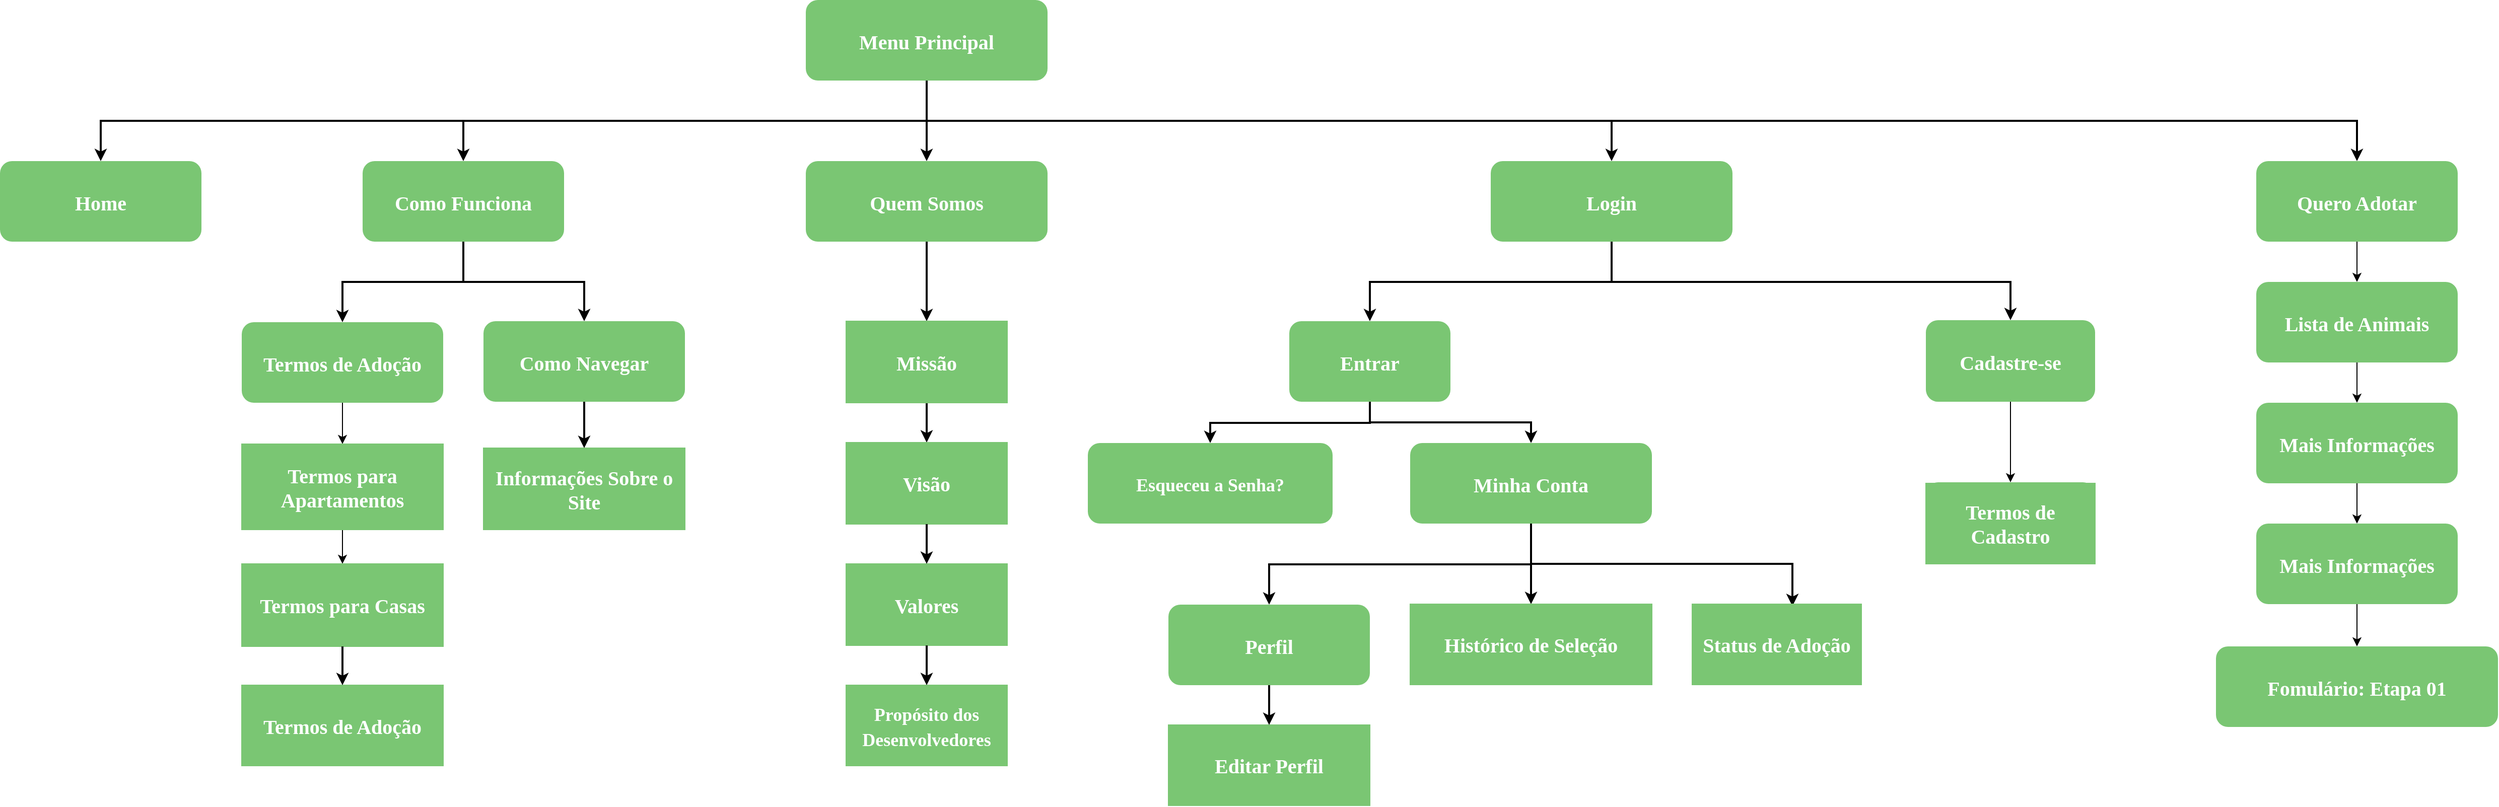 <mxfile version="11.0.5" type="github"><diagram name="Page-1" id="2c0d36ab-eaac-3732-788b-9136903baeff"><mxGraphModel dx="4216.5" dy="1291" grid="1" gridSize="10" guides="1" tooltips="1" connect="1" arrows="1" fold="1" page="1" pageScale="1.5" pageWidth="1169" pageHeight="827" background="#ffffff" math="0" shadow="0"><root><mxCell id="0"/><mxCell id="1" parent="0"/><mxCell id="2" value="Menu Principal" style="rounded=1;fillColor=#7ac673;gradientColor=none;strokeColor=none;fontColor=#FFFFFF;fontStyle=1;fontFamily=Tahoma;fontSize=20;" parent="1" vertex="1"><mxGeometry x="640" y="160" width="240" height="80" as="geometry"/></mxCell><mxCell id="4" value="Quem Somos" style="rounded=1;fillColor=#7AC673;gradientColor=none;strokeColor=none;fontColor=#FFFFFF;fontStyle=1;fontFamily=Tahoma;fontSize=20;" parent="1" vertex="1"><mxGeometry x="640" y="320" width="240" height="80" as="geometry"/></mxCell><mxCell id="9" value="" style="edgeStyle=elbowEdgeStyle;elbow=vertical;strokeWidth=2;rounded=0" parent="1" source="2" target="4" edge="1"><mxGeometry x="337" y="215.5" width="100" height="100" as="geometry"><mxPoint x="337" y="315.5" as="sourcePoint"/><mxPoint x="437" y="215.5" as="targetPoint"/></mxGeometry></mxCell><mxCell id="12" value="Como Funciona" style="rounded=1;fillColor=#7ac673;gradientColor=none;strokeColor=none;fontColor=#FFFFFF;fontStyle=1;fontFamily=Tahoma;fontSize=20;" parent="1" vertex="1"><mxGeometry x="200" y="320" width="200" height="80" as="geometry"/></mxCell><mxCell id="13" value="Home" style="rounded=1;fillColor=#7ac673;gradientColor=none;strokeColor=none;fontColor=#FFFFFF;fontStyle=1;fontFamily=Tahoma;fontSize=20;" parent="1" vertex="1"><mxGeometry x="-160" y="320" width="200" height="80" as="geometry"/></mxCell><mxCell id="59" value="" style="edgeStyle=elbowEdgeStyle;elbow=vertical;strokeWidth=2;rounded=0" parent="1" source="2" target="12" edge="1"><mxGeometry x="347" y="225.5" width="100" height="100" as="geometry"><mxPoint x="862.0" y="275.5" as="sourcePoint"/><mxPoint x="1467.0" y="345.5" as="targetPoint"/></mxGeometry></mxCell><mxCell id="61" value="" style="edgeStyle=elbowEdgeStyle;elbow=vertical;strokeWidth=2;rounded=0" parent="1" source="2" target="13" edge="1"><mxGeometry x="-23" y="135.5" width="100" height="100" as="geometry"><mxPoint x="-23" y="235.5" as="sourcePoint"/><mxPoint x="77" y="135.5" as="targetPoint"/></mxGeometry></mxCell><mxCell id="82" value="" style="edgeStyle=elbowEdgeStyle;elbow=horizontal;strokeWidth=2;rounded=0;exitX=0.5;exitY=1;exitDx=0;exitDy=0;entryX=0.5;entryY=0;entryDx=0;entryDy=0;" parent="1" source="hJdPsmwR41-AihvOPgxB-167" target="hJdPsmwR41-AihvOPgxB-166" edge="1"><mxGeometry x="67" y="375.5" width="100" height="100" as="geometry"><mxPoint x="1120" y="725.5" as="sourcePoint"/><mxPoint x="1120" y="815.5" as="targetPoint"/><Array as="points"><mxPoint x="760" y="580"/></Array></mxGeometry></mxCell><mxCell id="83" value="" style="edgeStyle=elbowEdgeStyle;elbow=horizontal;strokeWidth=2;rounded=0;exitX=0.5;exitY=1;exitDx=0;exitDy=0;entryX=0.5;entryY=0;entryDx=0;entryDy=0;" parent="1" source="4" target="hJdPsmwR41-AihvOPgxB-167" edge="1"><mxGeometry x="103.5" y="135.5" width="100" height="100" as="geometry"><mxPoint x="1156.5" y="485.5" as="sourcePoint"/><mxPoint x="1156.5" y="665.5" as="targetPoint"/><Array as="points"><mxPoint x="760" y="440"/></Array></mxGeometry></mxCell><mxCell id="101" value="" style="edgeStyle=elbowEdgeStyle;elbow=vertical;strokeWidth=2;rounded=0;entryX=0.5;entryY=0;entryDx=0;entryDy=0;exitX=0.5;exitY=1;exitDx=0;exitDy=0;" parent="1" source="12" target="hJdPsmwR41-AihvOPgxB-153" edge="1"><mxGeometry x="-23" y="135.5" width="100" height="100" as="geometry"><mxPoint x="450" y="430" as="sourcePoint"/><mxPoint x="340.0" y="480" as="targetPoint"/><Array as="points"><mxPoint x="400" y="440"/></Array></mxGeometry></mxCell><mxCell id="hJdPsmwR41-AihvOPgxB-138" value="" style="edgeStyle=orthogonalEdgeStyle;rounded=0;orthogonalLoop=1;jettySize=auto;html=1;fontSize=20;" edge="1" parent="1" source="hJdPsmwR41-AihvOPgxB-127" target="hJdPsmwR41-AihvOPgxB-128"><mxGeometry relative="1" as="geometry"/></mxCell><mxCell id="hJdPsmwR41-AihvOPgxB-176" value="" style="edgeStyle=orthogonalEdgeStyle;rounded=0;orthogonalLoop=1;jettySize=auto;html=1;fontSize=20;exitX=0.5;exitY=1;exitDx=0;exitDy=0;entryX=0.5;entryY=0;entryDx=0;entryDy=0;" edge="1" parent="1" source="hJdPsmwR41-AihvOPgxB-153" target="hJdPsmwR41-AihvOPgxB-127"><mxGeometry relative="1" as="geometry"><mxPoint x="440" y="560" as="targetPoint"/></mxGeometry></mxCell><mxCell id="hJdPsmwR41-AihvOPgxB-127" value="&lt;p&gt;&lt;font color=&quot;#ffffff&quot; face=&quot;Tahoma&quot;&gt;&lt;b&gt;Termos para Apartamentos&lt;/b&gt;&lt;/font&gt;&lt;/p&gt;" style="rounded=0;whiteSpace=wrap;html=1;fontSize=20;fillColor=#7ac673;strokeColor=#7AC673;" vertex="1" parent="1"><mxGeometry x="80" y="601" width="200" height="85" as="geometry"/></mxCell><mxCell id="hJdPsmwR41-AihvOPgxB-128" value="&lt;p&gt;&lt;font face=&quot;Tahoma&quot; color=&quot;#ffffff&quot;&gt;&lt;b&gt;Termos para Casas&lt;/b&gt;&lt;/font&gt;&lt;/p&gt;" style="rounded=0;whiteSpace=wrap;html=1;fontSize=20;fillColor=#7ac673;strokeColor=#7AC673;" vertex="1" parent="1"><mxGeometry x="80" y="720" width="200" height="82" as="geometry"/></mxCell><mxCell id="hJdPsmwR41-AihvOPgxB-129" value="&lt;p&gt;&lt;font face=&quot;Tahoma&quot; color=&quot;#ffffff&quot;&gt;&lt;b&gt;Termos de Adoção&lt;/b&gt;&lt;/font&gt;&lt;/p&gt;" style="rounded=0;whiteSpace=wrap;html=1;fontSize=20;fillColor=#7ac673;strokeColor=#7AC673;" vertex="1" parent="1"><mxGeometry x="80" y="840.5" width="200" height="80" as="geometry"/></mxCell><mxCell id="hJdPsmwR41-AihvOPgxB-142" value="" style="edgeStyle=elbowEdgeStyle;elbow=horizontal;strokeWidth=2;rounded=0;entryX=0.5;entryY=0;entryDx=0;entryDy=0;exitX=0.5;exitY=1;exitDx=0;exitDy=0;" edge="1" parent="1" source="hJdPsmwR41-AihvOPgxB-128" target="hJdPsmwR41-AihvOPgxB-129"><mxGeometry x="-80" y="285" width="100" height="100" as="geometry"><mxPoint x="380" y="810" as="sourcePoint"/><mxPoint x="190" y="610" as="targetPoint"/><Array as="points"/></mxGeometry></mxCell><mxCell id="hJdPsmwR41-AihvOPgxB-144" value="Login" style="rounded=1;fillColor=#7AC673;gradientColor=none;strokeColor=none;fontColor=#FFFFFF;fontStyle=1;fontFamily=Tahoma;fontSize=20;" vertex="1" parent="1"><mxGeometry x="1320" y="320" width="240" height="80" as="geometry"/></mxCell><mxCell id="hJdPsmwR41-AihvOPgxB-204" value="" style="edgeStyle=orthogonalEdgeStyle;rounded=0;orthogonalLoop=1;jettySize=auto;html=1;fontSize=18;" edge="1" parent="1" source="hJdPsmwR41-AihvOPgxB-145" target="hJdPsmwR41-AihvOPgxB-201"><mxGeometry relative="1" as="geometry"/></mxCell><mxCell id="hJdPsmwR41-AihvOPgxB-145" value="Quero Adotar" style="rounded=1;fillColor=#7AC673;gradientColor=none;strokeColor=none;fontColor=#FFFFFF;fontStyle=1;fontFamily=Tahoma;fontSize=20;" vertex="1" parent="1"><mxGeometry x="2080" y="320" width="200" height="80" as="geometry"/></mxCell><mxCell id="hJdPsmwR41-AihvOPgxB-147" value="" style="edgeStyle=elbowEdgeStyle;elbow=vertical;strokeWidth=2;rounded=0;exitX=0.5;exitY=1;exitDx=0;exitDy=0;" edge="1" parent="1" source="2" target="hJdPsmwR41-AihvOPgxB-144"><mxGeometry x="-13" y="145.5" width="100" height="100" as="geometry"><mxPoint x="850" y="250" as="sourcePoint"/><mxPoint x="190" y="330" as="targetPoint"/></mxGeometry></mxCell><mxCell id="hJdPsmwR41-AihvOPgxB-148" value="" style="edgeStyle=elbowEdgeStyle;elbow=vertical;strokeWidth=2;rounded=0;exitX=0.5;exitY=1;exitDx=0;exitDy=0;entryX=0.5;entryY=0;entryDx=0;entryDy=0;" edge="1" parent="1" source="2" target="hJdPsmwR41-AihvOPgxB-145"><mxGeometry x="-3" y="155.5" width="100" height="100" as="geometry"><mxPoint x="850.059" y="249.647" as="sourcePoint"/><mxPoint x="1250" y="330" as="targetPoint"/><Array as="points"><mxPoint x="1210" y="280"/></Array></mxGeometry></mxCell><mxCell id="hJdPsmwR41-AihvOPgxB-149" value="&lt;p&gt;&lt;font face=&quot;Tahoma&quot; color=&quot;#ffffff&quot;&gt;&lt;b&gt;Informações Sobre o Site&lt;/b&gt;&lt;/font&gt;&lt;/p&gt;" style="rounded=0;whiteSpace=wrap;html=1;fontSize=20;fillColor=#7ac673;strokeColor=#7AC673;" vertex="1" parent="1"><mxGeometry x="320" y="605" width="200" height="81" as="geometry"/></mxCell><mxCell id="hJdPsmwR41-AihvOPgxB-152" value="" style="edgeStyle=elbowEdgeStyle;elbow=horizontal;strokeWidth=2;rounded=0;entryX=0.5;entryY=0;entryDx=0;entryDy=0;exitX=0.5;exitY=1;exitDx=0;exitDy=0;" edge="1" parent="1" source="hJdPsmwR41-AihvOPgxB-157" target="hJdPsmwR41-AihvOPgxB-149"><mxGeometry x="-80" y="285" width="100" height="100" as="geometry"><mxPoint x="579.667" y="560.333" as="sourcePoint"/><mxPoint x="310.429" y="609.714" as="targetPoint"/><Array as="points"/></mxGeometry></mxCell><mxCell id="hJdPsmwR41-AihvOPgxB-153" value="Termos de Adoção" style="rounded=1;fillColor=#7ac673;gradientColor=none;strokeColor=none;fontColor=#FFFFFF;fontStyle=1;fontFamily=Tahoma;fontSize=20;" vertex="1" parent="1"><mxGeometry x="80" y="480" width="200" height="80" as="geometry"/></mxCell><mxCell id="hJdPsmwR41-AihvOPgxB-157" value="Como Navegar" style="rounded=1;fillColor=#7ac673;gradientColor=none;strokeColor=none;fontColor=#FFFFFF;fontStyle=1;fontFamily=Tahoma;fontSize=20;" vertex="1" parent="1"><mxGeometry x="320" y="479" width="200" height="80" as="geometry"/></mxCell><mxCell id="hJdPsmwR41-AihvOPgxB-158" value="" style="edgeStyle=elbowEdgeStyle;elbow=vertical;strokeWidth=2;rounded=0;entryX=0.5;entryY=0;entryDx=0;entryDy=0;exitX=0.5;exitY=1;exitDx=0;exitDy=0;" edge="1" parent="1" source="12" target="hJdPsmwR41-AihvOPgxB-157"><mxGeometry x="-13" y="145.5" width="100" height="100" as="geometry"><mxPoint x="469.667" y="410.333" as="sourcePoint"/><mxPoint x="349.667" y="485.333" as="targetPoint"/><Array as="points"><mxPoint x="460" y="440"/></Array></mxGeometry></mxCell><mxCell id="hJdPsmwR41-AihvOPgxB-164" value="&lt;p&gt;&lt;font face=&quot;Tahoma&quot; color=&quot;#ffffff&quot; size=&quot;1&quot;&gt;&lt;b style=&quot;font-size: 18px&quot;&gt;Propósito dos Desenvolvedores&lt;/b&gt;&lt;/font&gt;&lt;/p&gt;" style="rounded=0;whiteSpace=wrap;html=1;fontSize=20;fillColor=#7ac673;strokeColor=#7AC673;" vertex="1" parent="1"><mxGeometry x="680" y="840.5" width="160" height="80" as="geometry"/></mxCell><mxCell id="hJdPsmwR41-AihvOPgxB-165" value="&lt;p&gt;&lt;font face=&quot;Tahoma&quot; color=&quot;#ffffff&quot;&gt;&lt;b&gt;Valores&lt;/b&gt;&lt;/font&gt;&lt;/p&gt;" style="rounded=0;whiteSpace=wrap;html=1;fontSize=20;fillColor=#7ac673;strokeColor=#7AC673;" vertex="1" parent="1"><mxGeometry x="680" y="720" width="160" height="81" as="geometry"/></mxCell><mxCell id="hJdPsmwR41-AihvOPgxB-166" value="&lt;p&gt;&lt;font face=&quot;Tahoma&quot; color=&quot;#ffffff&quot;&gt;&lt;b&gt;Visão&lt;/b&gt;&lt;/font&gt;&lt;/p&gt;" style="rounded=0;whiteSpace=wrap;html=1;fontSize=20;fillColor=#7ac673;strokeColor=#7AC673;" vertex="1" parent="1"><mxGeometry x="680" y="599.5" width="160" height="81" as="geometry"/></mxCell><mxCell id="hJdPsmwR41-AihvOPgxB-167" value="&lt;p&gt;&lt;font color=&quot;#ffffff&quot; face=&quot;Tahoma&quot;&gt;&lt;b&gt;Missão&lt;/b&gt;&lt;/font&gt;&lt;/p&gt;" style="rounded=0;whiteSpace=wrap;html=1;fontSize=20;fillColor=#7ac673;strokeColor=#7AC673;" vertex="1" parent="1"><mxGeometry x="680" y="479" width="160" height="81" as="geometry"/></mxCell><mxCell id="hJdPsmwR41-AihvOPgxB-170" value="" style="edgeStyle=elbowEdgeStyle;elbow=horizontal;strokeWidth=2;rounded=0;exitX=0.5;exitY=1;exitDx=0;exitDy=0;entryX=0.5;entryY=0;entryDx=0;entryDy=0;" edge="1" parent="1" source="hJdPsmwR41-AihvOPgxB-166" target="hJdPsmwR41-AihvOPgxB-165"><mxGeometry x="113.5" y="145.5" width="100" height="100" as="geometry"><mxPoint x="849.667" y="410.333" as="sourcePoint"/><mxPoint x="849.667" y="490.333" as="targetPoint"/><Array as="points"><mxPoint x="760" y="700"/></Array></mxGeometry></mxCell><mxCell id="hJdPsmwR41-AihvOPgxB-171" value="" style="edgeStyle=elbowEdgeStyle;elbow=horizontal;strokeWidth=2;rounded=0;exitX=0.5;exitY=1;exitDx=0;exitDy=0;entryX=0.5;entryY=0;entryDx=0;entryDy=0;" edge="1" parent="1" source="hJdPsmwR41-AihvOPgxB-165" target="hJdPsmwR41-AihvOPgxB-164"><mxGeometry x="113.5" y="145.5" width="100" height="100" as="geometry"><mxPoint x="849.667" y="410.333" as="sourcePoint"/><mxPoint x="849.667" y="490.333" as="targetPoint"/><Array as="points"><mxPoint x="760" y="820"/></Array></mxGeometry></mxCell><mxCell id="hJdPsmwR41-AihvOPgxB-172" value="Entrar" style="rounded=1;fillColor=#7AC673;gradientColor=none;strokeColor=none;fontColor=#FFFFFF;fontStyle=1;fontFamily=Tahoma;fontSize=20;" vertex="1" parent="1"><mxGeometry x="1120" y="479" width="160" height="80" as="geometry"/></mxCell><mxCell id="hJdPsmwR41-AihvOPgxB-196" value="" style="edgeStyle=orthogonalEdgeStyle;rounded=0;orthogonalLoop=1;jettySize=auto;html=1;fontSize=18;" edge="1" parent="1" source="hJdPsmwR41-AihvOPgxB-173" target="hJdPsmwR41-AihvOPgxB-195"><mxGeometry relative="1" as="geometry"/></mxCell><mxCell id="hJdPsmwR41-AihvOPgxB-173" value="Cadastre-se" style="rounded=1;fillColor=#7AC673;gradientColor=none;strokeColor=none;fontColor=#FFFFFF;fontStyle=1;fontFamily=Tahoma;fontSize=20;" vertex="1" parent="1"><mxGeometry x="1752" y="478" width="168" height="81" as="geometry"/></mxCell><mxCell id="hJdPsmwR41-AihvOPgxB-195" value="Cadastre-se" style="rounded=1;fillColor=#7AC673;gradientColor=none;strokeColor=none;fontColor=#FFFFFF;fontStyle=1;fontFamily=Tahoma;fontSize=20;" vertex="1" parent="1"><mxGeometry x="1752" y="639" width="168" height="81" as="geometry"/></mxCell><mxCell id="hJdPsmwR41-AihvOPgxB-174" value="Esqueceu a Senha?" style="rounded=1;fillColor=#7AC673;gradientColor=none;strokeColor=none;fontColor=#FFFFFF;fontStyle=1;fontFamily=Tahoma;fontSize=18;" vertex="1" parent="1"><mxGeometry x="920" y="600" width="243" height="80" as="geometry"/></mxCell><mxCell id="hJdPsmwR41-AihvOPgxB-175" value="Minha Conta" style="rounded=1;fillColor=#7AC673;gradientColor=none;strokeColor=none;fontColor=#FFFFFF;fontStyle=1;fontFamily=Tahoma;fontSize=20;" vertex="1" parent="1"><mxGeometry x="1240" y="600" width="240" height="80" as="geometry"/></mxCell><mxCell id="hJdPsmwR41-AihvOPgxB-178" value="" style="edgeStyle=elbowEdgeStyle;elbow=vertical;strokeWidth=2;rounded=0;exitX=0.5;exitY=1;exitDx=0;exitDy=0;entryX=0.5;entryY=0;entryDx=0;entryDy=0;" edge="1" parent="1" source="hJdPsmwR41-AihvOPgxB-144" target="hJdPsmwR41-AihvOPgxB-172"><mxGeometry x="7" y="165.5" width="100" height="100" as="geometry"><mxPoint x="769.667" y="250.333" as="sourcePoint"/><mxPoint x="1629.667" y="330.333" as="targetPoint"/><Array as="points"><mxPoint x="1160" y="440"/></Array></mxGeometry></mxCell><mxCell id="hJdPsmwR41-AihvOPgxB-179" value="" style="edgeStyle=elbowEdgeStyle;elbow=vertical;strokeWidth=2;rounded=0;exitX=0.5;exitY=1;exitDx=0;exitDy=0;entryX=0.5;entryY=0;entryDx=0;entryDy=0;" edge="1" parent="1" source="hJdPsmwR41-AihvOPgxB-144" target="hJdPsmwR41-AihvOPgxB-173"><mxGeometry x="17" y="175.5" width="100" height="100" as="geometry"><mxPoint x="1249.667" y="410.333" as="sourcePoint"/><mxPoint x="1089.667" y="488.667" as="targetPoint"/><Array as="points"><mxPoint x="1320" y="440"/></Array></mxGeometry></mxCell><mxCell id="hJdPsmwR41-AihvOPgxB-182" value="" style="edgeStyle=elbowEdgeStyle;elbow=vertical;strokeWidth=2;rounded=0;exitX=0.5;exitY=1;exitDx=0;exitDy=0;entryX=0.5;entryY=0;entryDx=0;entryDy=0;" edge="1" parent="1" source="hJdPsmwR41-AihvOPgxB-172" target="hJdPsmwR41-AihvOPgxB-174"><mxGeometry x="17" y="175.5" width="100" height="100" as="geometry"><mxPoint x="1449.5" y="410.333" as="sourcePoint"/><mxPoint x="1209.5" y="488.667" as="targetPoint"/><Array as="points"><mxPoint x="1130" y="580"/></Array></mxGeometry></mxCell><mxCell id="hJdPsmwR41-AihvOPgxB-183" value="" style="edgeStyle=elbowEdgeStyle;elbow=vertical;strokeWidth=2;rounded=0;exitX=0.5;exitY=1;exitDx=0;exitDy=0;entryX=0.5;entryY=0;entryDx=0;entryDy=0;" edge="1" parent="1" source="hJdPsmwR41-AihvOPgxB-172" target="hJdPsmwR41-AihvOPgxB-175"><mxGeometry x="27" y="185.5" width="100" height="100" as="geometry"><mxPoint x="1209.5" y="568.667" as="sourcePoint"/><mxPoint x="1071.167" y="610.333" as="targetPoint"/><Array as="points"/></mxGeometry></mxCell><mxCell id="hJdPsmwR41-AihvOPgxB-184" value="Perfil" style="rounded=1;fillColor=#7AC673;gradientColor=none;strokeColor=none;fontColor=#FFFFFF;fontStyle=1;fontFamily=Tahoma;fontSize=20;" vertex="1" parent="1"><mxGeometry x="1000" y="760.5" width="200" height="80" as="geometry"/></mxCell><mxCell id="hJdPsmwR41-AihvOPgxB-187" value="" style="edgeStyle=elbowEdgeStyle;elbow=vertical;strokeWidth=2;rounded=0;exitX=0.5;exitY=1;exitDx=0;exitDy=0;entryX=0.5;entryY=0;entryDx=0;entryDy=0;" edge="1" parent="1" source="hJdPsmwR41-AihvOPgxB-175" target="hJdPsmwR41-AihvOPgxB-184"><mxGeometry x="37" y="195.5" width="100" height="100" as="geometry"><mxPoint x="1209.5" y="568.667" as="sourcePoint"/><mxPoint x="1369.5" y="610.333" as="targetPoint"/><Array as="points"/></mxGeometry></mxCell><mxCell id="hJdPsmwR41-AihvOPgxB-188" value="" style="edgeStyle=elbowEdgeStyle;elbow=vertical;strokeWidth=2;rounded=0;exitX=0.5;exitY=1;exitDx=0;exitDy=0;entryX=0.5;entryY=0;entryDx=0;entryDy=0;" edge="1" parent="1" source="hJdPsmwR41-AihvOPgxB-175" target="hJdPsmwR41-AihvOPgxB-197"><mxGeometry x="47" y="205.5" width="100" height="100" as="geometry"><mxPoint x="1369.5" y="690.333" as="sourcePoint"/><mxPoint x="1360" y="760" as="targetPoint"/><Array as="points"/></mxGeometry></mxCell><mxCell id="hJdPsmwR41-AihvOPgxB-189" value="" style="edgeStyle=elbowEdgeStyle;elbow=vertical;strokeWidth=2;rounded=0;exitX=0.5;exitY=1;exitDx=0;exitDy=0;entryX=0.5;entryY=0;entryDx=0;entryDy=0;" edge="1" parent="1" source="hJdPsmwR41-AihvOPgxB-175"><mxGeometry x="47" y="205.5" width="100" height="100" as="geometry"><mxPoint x="1369.5" y="690.333" as="sourcePoint"/><mxPoint x="1619.5" y="762" as="targetPoint"/><Array as="points"><mxPoint x="1490" y="720"/></Array></mxGeometry></mxCell><mxCell id="hJdPsmwR41-AihvOPgxB-190" value="&lt;p&gt;&lt;font face=&quot;Tahoma&quot; color=&quot;#ffffff&quot;&gt;&lt;b&gt;Editar Perfil&lt;/b&gt;&lt;/font&gt;&lt;/p&gt;" style="rounded=0;whiteSpace=wrap;html=1;fontSize=20;fillColor=#7ac673;strokeColor=#7AC673;" vertex="1" parent="1"><mxGeometry x="1000" y="880" width="200" height="80" as="geometry"/></mxCell><mxCell id="hJdPsmwR41-AihvOPgxB-191" value="" style="edgeStyle=elbowEdgeStyle;elbow=vertical;strokeWidth=2;rounded=0;exitX=0.5;exitY=1;exitDx=0;exitDy=0;entryX=0.5;entryY=0;entryDx=0;entryDy=0;" edge="1" parent="1" source="hJdPsmwR41-AihvOPgxB-184" target="hJdPsmwR41-AihvOPgxB-190"><mxGeometry x="47" y="205.5" width="100" height="100" as="geometry"><mxPoint x="1369.5" y="690.333" as="sourcePoint"/><mxPoint x="1109.5" y="770.333" as="targetPoint"/><Array as="points"/></mxGeometry></mxCell><mxCell id="hJdPsmwR41-AihvOPgxB-192" value="&lt;p&gt;&lt;font face=&quot;Tahoma&quot; color=&quot;#ffffff&quot;&gt;&lt;b&gt;Termos de Cadastro&lt;/b&gt;&lt;/font&gt;&lt;/p&gt;" style="rounded=0;whiteSpace=wrap;html=1;fontSize=20;fillColor=#7ac673;strokeColor=#7AC673;" vertex="1" parent="1"><mxGeometry x="1752" y="640" width="168" height="80" as="geometry"/></mxCell><mxCell id="hJdPsmwR41-AihvOPgxB-197" value="&lt;p&gt;&lt;font face=&quot;Tahoma&quot; color=&quot;#ffffff&quot;&gt;&lt;b&gt;Histórico de Seleção&lt;/b&gt;&lt;/font&gt;&lt;/p&gt;" style="rounded=0;whiteSpace=wrap;html=1;fontSize=20;fillColor=#7ac673;strokeColor=#7AC673;" vertex="1" parent="1"><mxGeometry x="1240" y="760" width="240" height="80" as="geometry"/></mxCell><mxCell id="hJdPsmwR41-AihvOPgxB-198" value="&lt;p&gt;&lt;font face=&quot;Tahoma&quot; color=&quot;#ffffff&quot;&gt;&lt;b&gt;Status de Adoção&lt;/b&gt;&lt;/font&gt;&lt;/p&gt;" style="rounded=0;whiteSpace=wrap;html=1;fontSize=20;fillColor=#7ac673;strokeColor=#7AC673;" vertex="1" parent="1"><mxGeometry x="1520" y="760" width="168" height="80" as="geometry"/></mxCell><mxCell id="hJdPsmwR41-AihvOPgxB-206" value="" style="edgeStyle=orthogonalEdgeStyle;rounded=0;orthogonalLoop=1;jettySize=auto;html=1;fontSize=18;" edge="1" parent="1" source="hJdPsmwR41-AihvOPgxB-201" target="hJdPsmwR41-AihvOPgxB-205"><mxGeometry relative="1" as="geometry"/></mxCell><mxCell id="hJdPsmwR41-AihvOPgxB-201" value="Lista de Animais" style="rounded=1;fillColor=#7AC673;gradientColor=none;strokeColor=none;fontColor=#FFFFFF;fontStyle=1;fontFamily=Tahoma;fontSize=20;" vertex="1" parent="1"><mxGeometry x="2080" y="440" width="200" height="80" as="geometry"/></mxCell><mxCell id="hJdPsmwR41-AihvOPgxB-209" value="" style="edgeStyle=orthogonalEdgeStyle;rounded=0;orthogonalLoop=1;jettySize=auto;html=1;fontSize=18;" edge="1" parent="1" source="hJdPsmwR41-AihvOPgxB-205" target="hJdPsmwR41-AihvOPgxB-207"><mxGeometry relative="1" as="geometry"/></mxCell><mxCell id="hJdPsmwR41-AihvOPgxB-205" value="Mais Informações" style="rounded=1;fillColor=#7AC673;gradientColor=none;strokeColor=none;fontColor=#FFFFFF;fontStyle=1;fontFamily=Tahoma;fontSize=20;" vertex="1" parent="1"><mxGeometry x="2080" y="560" width="200" height="80" as="geometry"/></mxCell><mxCell id="hJdPsmwR41-AihvOPgxB-210" value="" style="edgeStyle=orthogonalEdgeStyle;rounded=0;orthogonalLoop=1;jettySize=auto;html=1;fontSize=18;" edge="1" parent="1" source="hJdPsmwR41-AihvOPgxB-207" target="hJdPsmwR41-AihvOPgxB-208"><mxGeometry relative="1" as="geometry"/></mxCell><mxCell id="hJdPsmwR41-AihvOPgxB-207" value="Mais Informações" style="rounded=1;fillColor=#7AC673;gradientColor=none;strokeColor=none;fontColor=#FFFFFF;fontStyle=1;fontFamily=Tahoma;fontSize=20;" vertex="1" parent="1"><mxGeometry x="2080" y="680" width="200" height="80" as="geometry"/></mxCell><mxCell id="hJdPsmwR41-AihvOPgxB-208" value="Fomulário: Etapa 01" style="rounded=1;fillColor=#7AC673;gradientColor=none;strokeColor=none;fontColor=#FFFFFF;fontStyle=1;fontFamily=Tahoma;fontSize=20;" vertex="1" parent="1"><mxGeometry x="2040" y="802" width="280" height="80" as="geometry"/></mxCell></root></mxGraphModel></diagram></mxfile>